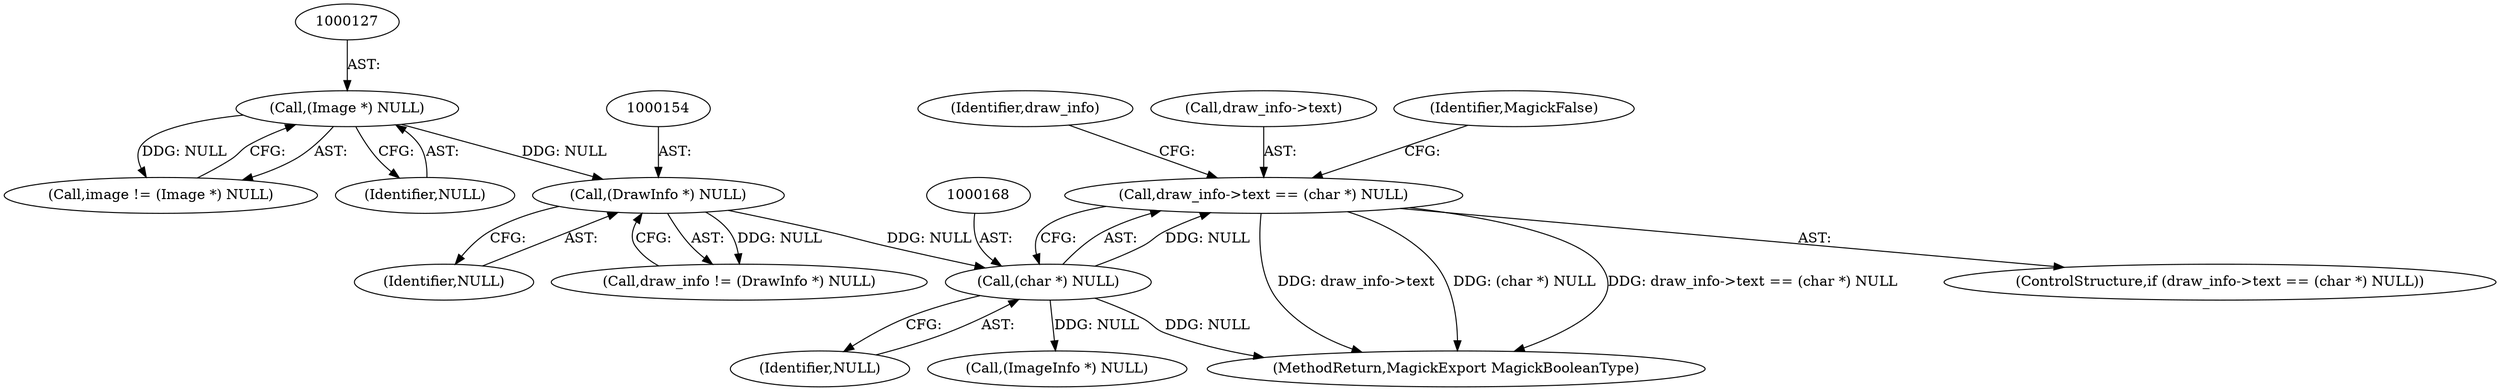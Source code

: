 digraph "0_ImageMagick_f595a1985233c399a05c0c37cc41de16a90dd025@pointer" {
"1000163" [label="(Call,draw_info->text == (char *) NULL)"];
"1000167" [label="(Call,(char *) NULL)"];
"1000153" [label="(Call,(DrawInfo *) NULL)"];
"1000126" [label="(Call,(Image *) NULL)"];
"1000167" [label="(Call,(char *) NULL)"];
"1000176" [label="(Identifier,draw_info)"];
"1000153" [label="(Call,(DrawInfo *) NULL)"];
"1000151" [label="(Call,draw_info != (DrawInfo *) NULL)"];
"1000126" [label="(Call,(Image *) NULL)"];
"1000169" [label="(Identifier,NULL)"];
"1002049" [label="(MethodReturn,MagickExport MagickBooleanType)"];
"1000128" [label="(Identifier,NULL)"];
"1000163" [label="(Call,draw_info->text == (char *) NULL)"];
"1000164" [label="(Call,draw_info->text)"];
"1000184" [label="(Call,(ImageInfo *) NULL)"];
"1000171" [label="(Identifier,MagickFalse)"];
"1000124" [label="(Call,image != (Image *) NULL)"];
"1000162" [label="(ControlStructure,if (draw_info->text == (char *) NULL))"];
"1000155" [label="(Identifier,NULL)"];
"1000163" -> "1000162"  [label="AST: "];
"1000163" -> "1000167"  [label="CFG: "];
"1000164" -> "1000163"  [label="AST: "];
"1000167" -> "1000163"  [label="AST: "];
"1000171" -> "1000163"  [label="CFG: "];
"1000176" -> "1000163"  [label="CFG: "];
"1000163" -> "1002049"  [label="DDG: draw_info->text"];
"1000163" -> "1002049"  [label="DDG: (char *) NULL"];
"1000163" -> "1002049"  [label="DDG: draw_info->text == (char *) NULL"];
"1000167" -> "1000163"  [label="DDG: NULL"];
"1000167" -> "1000169"  [label="CFG: "];
"1000168" -> "1000167"  [label="AST: "];
"1000169" -> "1000167"  [label="AST: "];
"1000167" -> "1002049"  [label="DDG: NULL"];
"1000153" -> "1000167"  [label="DDG: NULL"];
"1000167" -> "1000184"  [label="DDG: NULL"];
"1000153" -> "1000151"  [label="AST: "];
"1000153" -> "1000155"  [label="CFG: "];
"1000154" -> "1000153"  [label="AST: "];
"1000155" -> "1000153"  [label="AST: "];
"1000151" -> "1000153"  [label="CFG: "];
"1000153" -> "1000151"  [label="DDG: NULL"];
"1000126" -> "1000153"  [label="DDG: NULL"];
"1000126" -> "1000124"  [label="AST: "];
"1000126" -> "1000128"  [label="CFG: "];
"1000127" -> "1000126"  [label="AST: "];
"1000128" -> "1000126"  [label="AST: "];
"1000124" -> "1000126"  [label="CFG: "];
"1000126" -> "1000124"  [label="DDG: NULL"];
}
